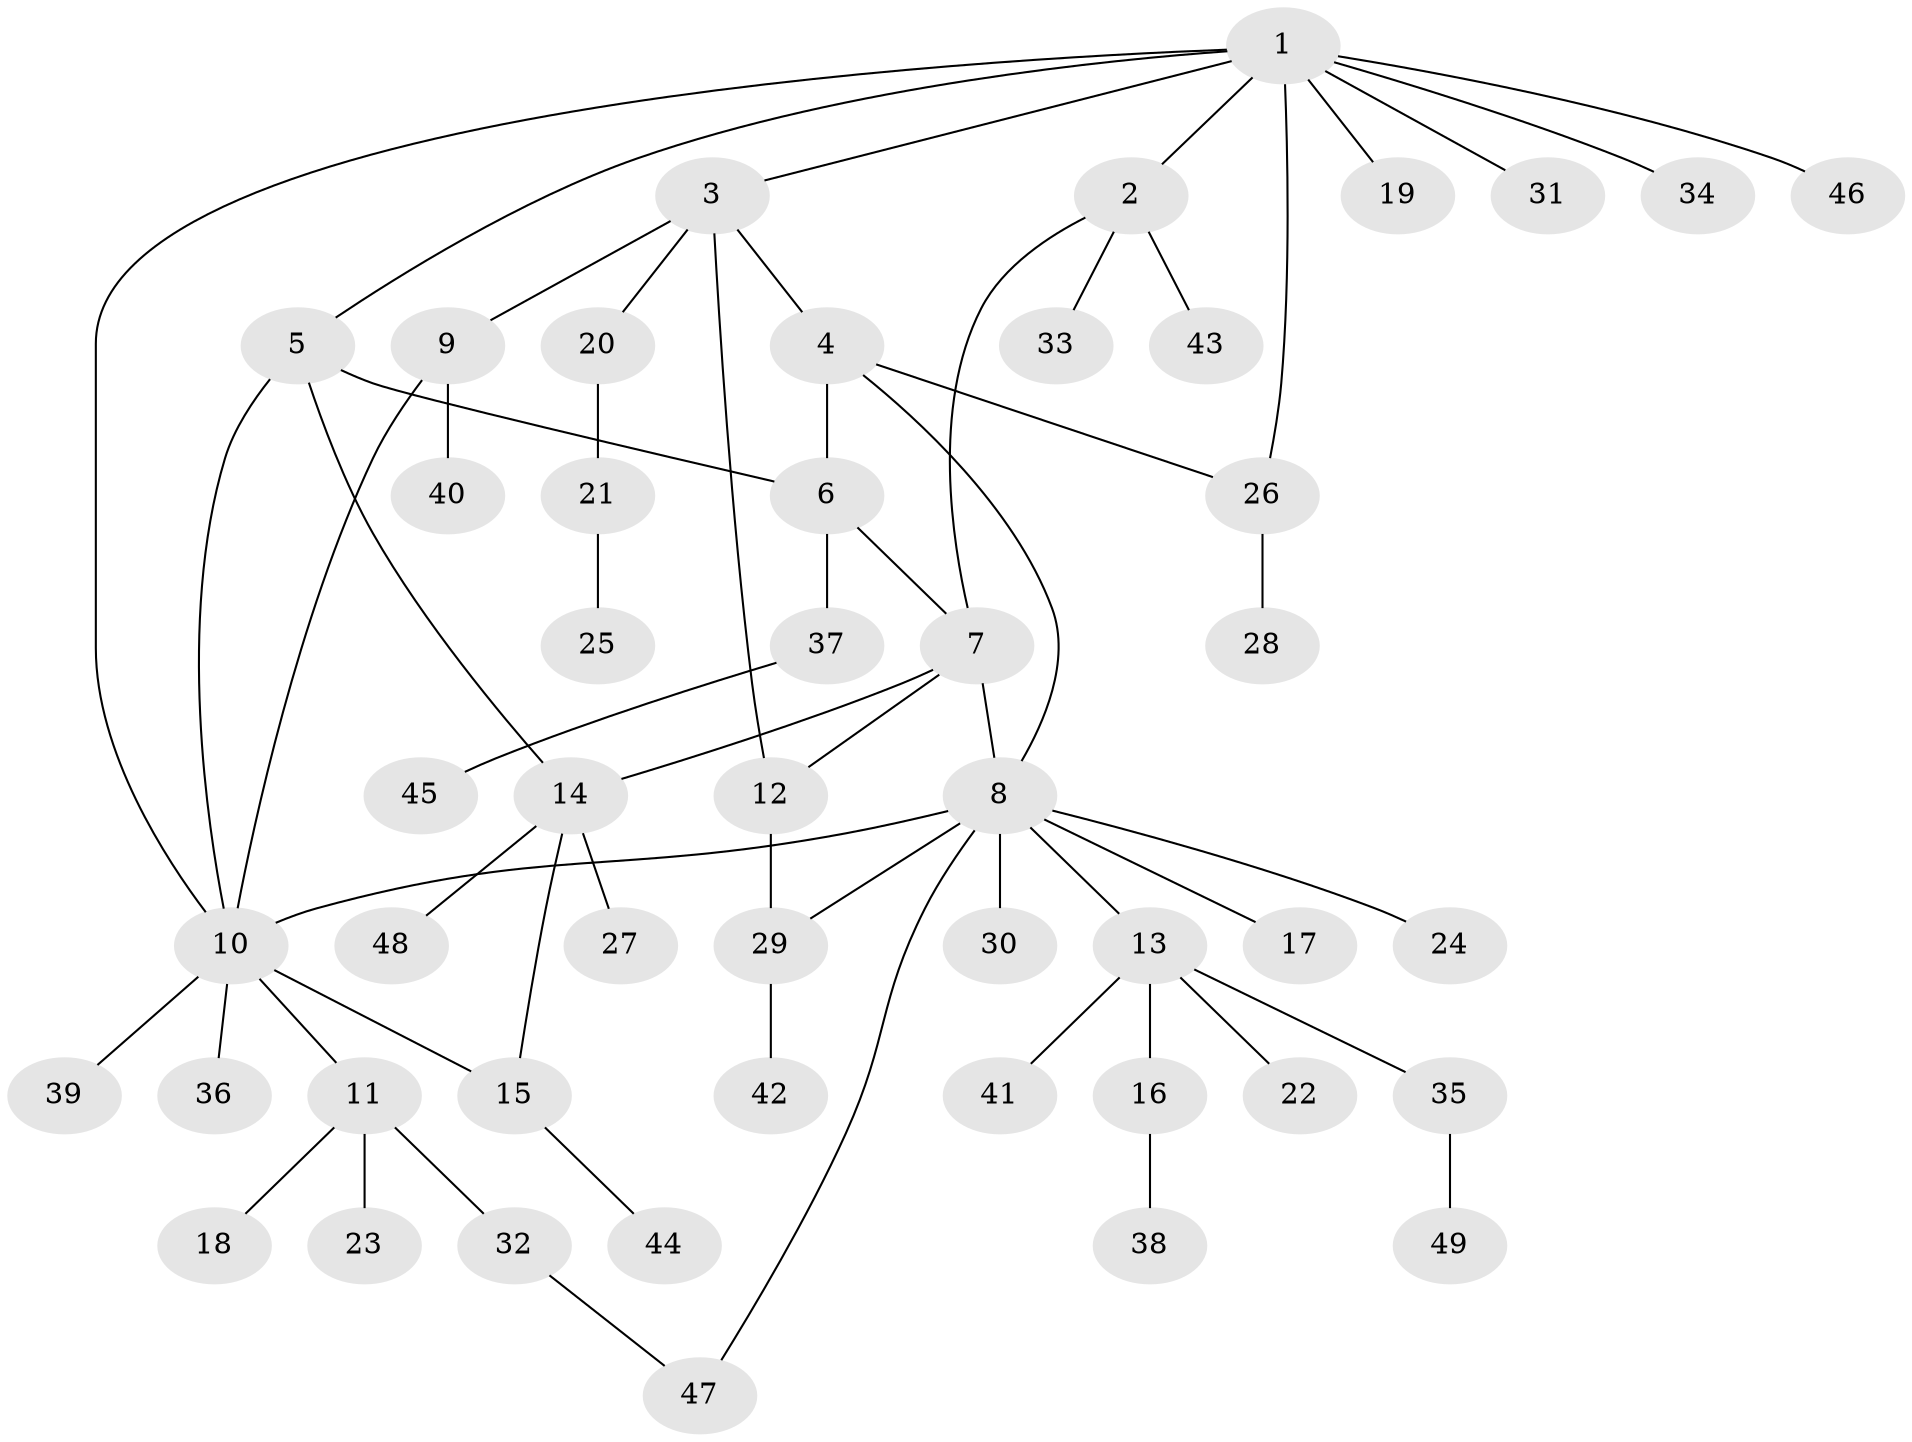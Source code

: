 // Generated by graph-tools (version 1.1) at 2025/02/03/09/25 03:02:48]
// undirected, 49 vertices, 60 edges
graph export_dot {
graph [start="1"]
  node [color=gray90,style=filled];
  1;
  2;
  3;
  4;
  5;
  6;
  7;
  8;
  9;
  10;
  11;
  12;
  13;
  14;
  15;
  16;
  17;
  18;
  19;
  20;
  21;
  22;
  23;
  24;
  25;
  26;
  27;
  28;
  29;
  30;
  31;
  32;
  33;
  34;
  35;
  36;
  37;
  38;
  39;
  40;
  41;
  42;
  43;
  44;
  45;
  46;
  47;
  48;
  49;
  1 -- 2;
  1 -- 3;
  1 -- 5;
  1 -- 10;
  1 -- 19;
  1 -- 26;
  1 -- 31;
  1 -- 34;
  1 -- 46;
  2 -- 7;
  2 -- 33;
  2 -- 43;
  3 -- 4;
  3 -- 9;
  3 -- 12;
  3 -- 20;
  4 -- 6;
  4 -- 8;
  4 -- 26;
  5 -- 6;
  5 -- 10;
  5 -- 14;
  6 -- 7;
  6 -- 37;
  7 -- 8;
  7 -- 12;
  7 -- 14;
  8 -- 10;
  8 -- 13;
  8 -- 17;
  8 -- 24;
  8 -- 29;
  8 -- 30;
  8 -- 47;
  9 -- 10;
  9 -- 40;
  10 -- 11;
  10 -- 15;
  10 -- 36;
  10 -- 39;
  11 -- 18;
  11 -- 23;
  11 -- 32;
  12 -- 29;
  13 -- 16;
  13 -- 22;
  13 -- 35;
  13 -- 41;
  14 -- 15;
  14 -- 27;
  14 -- 48;
  15 -- 44;
  16 -- 38;
  20 -- 21;
  21 -- 25;
  26 -- 28;
  29 -- 42;
  32 -- 47;
  35 -- 49;
  37 -- 45;
}
